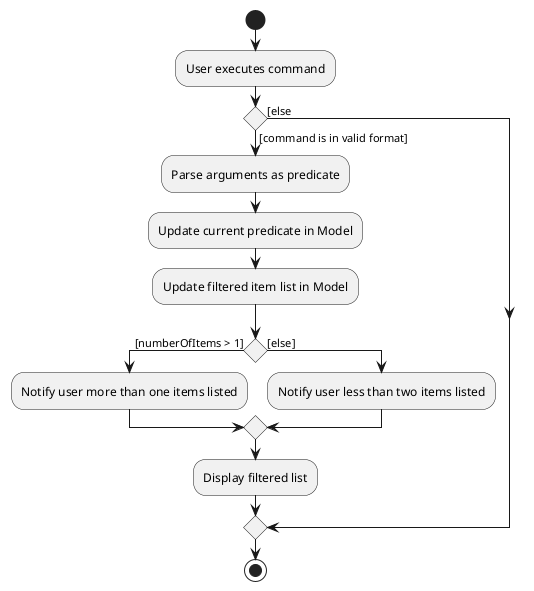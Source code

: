 @startuml
start
:User executes command;

'Since the beta syntax does not support placing the condition outside the
'diamond we place it as the true branch instead.

if () then ([command is in valid format])
    :Parse arguments as predicate;
    :Update current predicate in Model;
    :Update filtered item list in Model;
    if () then ([numberOfItems > 1])
    :Notify user more than one items listed;
    else ([else])
    :Notify user less than two items listed;
    endif
    :Display filtered list;
else ([else)
endif
stop
@enduml
